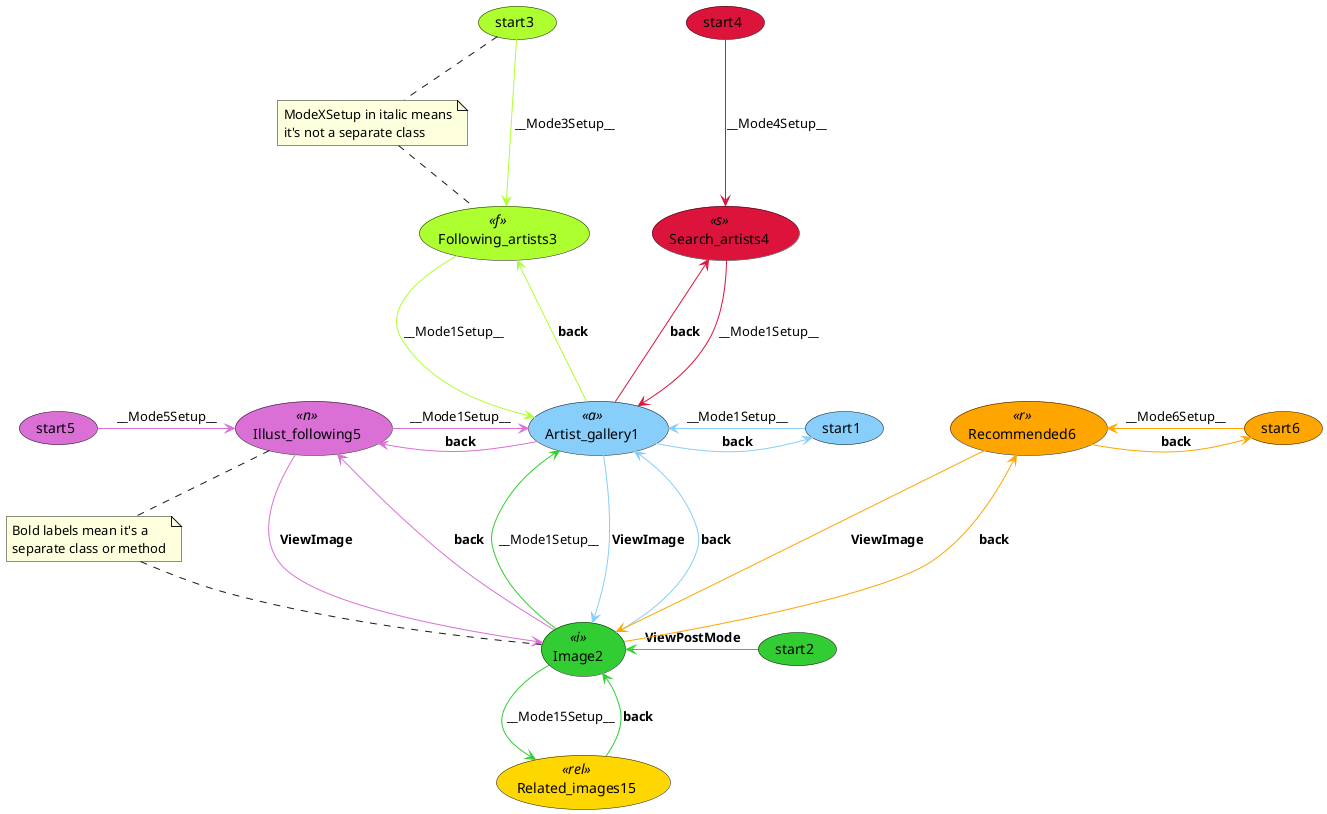 @startuml

skinparam usecase<<a>>BackgroundColor LightSkyBlue
skinparam usecase<<i>>BackgroundColor LimeGreen
skinparam usecase<<f>>BackgroundColor GreenYellow
skinparam usecase<<s>>BackgroundColor crimson
skinparam usecase<<n>>BackgroundColor Orchid
skinparam usecase<<r>>BackgroundColor Orange
skinparam usecase<<rel>>BackgroundColor Gold

usecase Artist_gallery1 <<a>>
usecase Image2 <<i>>
usecase Following_artists3 <<f>>
usecase Search_artists4 <<s>>
usecase Illust_following5 <<n>>
usecase Related_images15 <<rel>>
usecase Recommended6 <<r>>


usecase start1 #LightSkyBlue
Artist_gallery1 <-[#LightSkyBlue]right-- start1: __Mode1Setup__
Artist_gallery1 --[#LightSkyBlue]right-> start1: **back**
Artist_gallery1 --[#LightSkyBlue]-> Image2: **ViewImage**
Artist_gallery1 <--[#LightSkyBlue]- Image2: **back**


usecase start2 #LimeGreen
Image2 <--[#LimeGreen]right- start2: **ViewPostMode**
Image2 --[#LimeGreen]up-> Artist_gallery1: __Mode1Setup__


usecase start3 #GreenYellow
Following_artists3 <--[#GreenYellow]up- start3: __Mode3Setup__
Following_artists3 -[#GreenYellow]--> Artist_gallery1: __Mode1Setup__
Following_artists3 <-[#GreenYellow]-- Artist_gallery1: **back**


usecase start4 #crimson
Search_artists4 <--[#crimson]up- start4: __Mode4Setup__
Search_artists4 <--[#crimson]- Artist_gallery1: **back**
Search_artists4 -[#crimson]--> Artist_gallery1: __Mode1Setup__


usecase start5 #Orchid
Illust_following5 <--[#Orchid]left- start5: __Mode5Setup__
Illust_following5 -[#Orchid]--> Image2: **ViewImage**
Illust_following5 <-[#Orchid]-- Image2: **back**
Illust_following5 -[#Orchid]right--> Artist_gallery1: __Mode1Setup__
Illust_following5 <--[#Orchid]right- Artist_gallery1: **back**


usecase start6 #Orange
Recommended6 <-[#Orange]right-- start6: __Mode6Setup__
Recommended6 -[#Orange]right--> start6: **back**
Recommended6 -[#Orange]--> Image2: **ViewImage**
Recommended6 <-[#Orange]-- Image2: **back**


Related_images15 <-[#LimeGreen]up- Image2: __Mode15Setup__
Related_images15 -[#LimeGreen]up-> Image2: **back**

note "ModeXSetup in italic means\nit's not a separate class" as N1
(start3) .. N1
N1 .. (Following_artists3)

note "Bold labels mean it's a \nseparate class or method" as N2
(Illust_following5) .. N2
N2 .. (Image2)

@enduml

